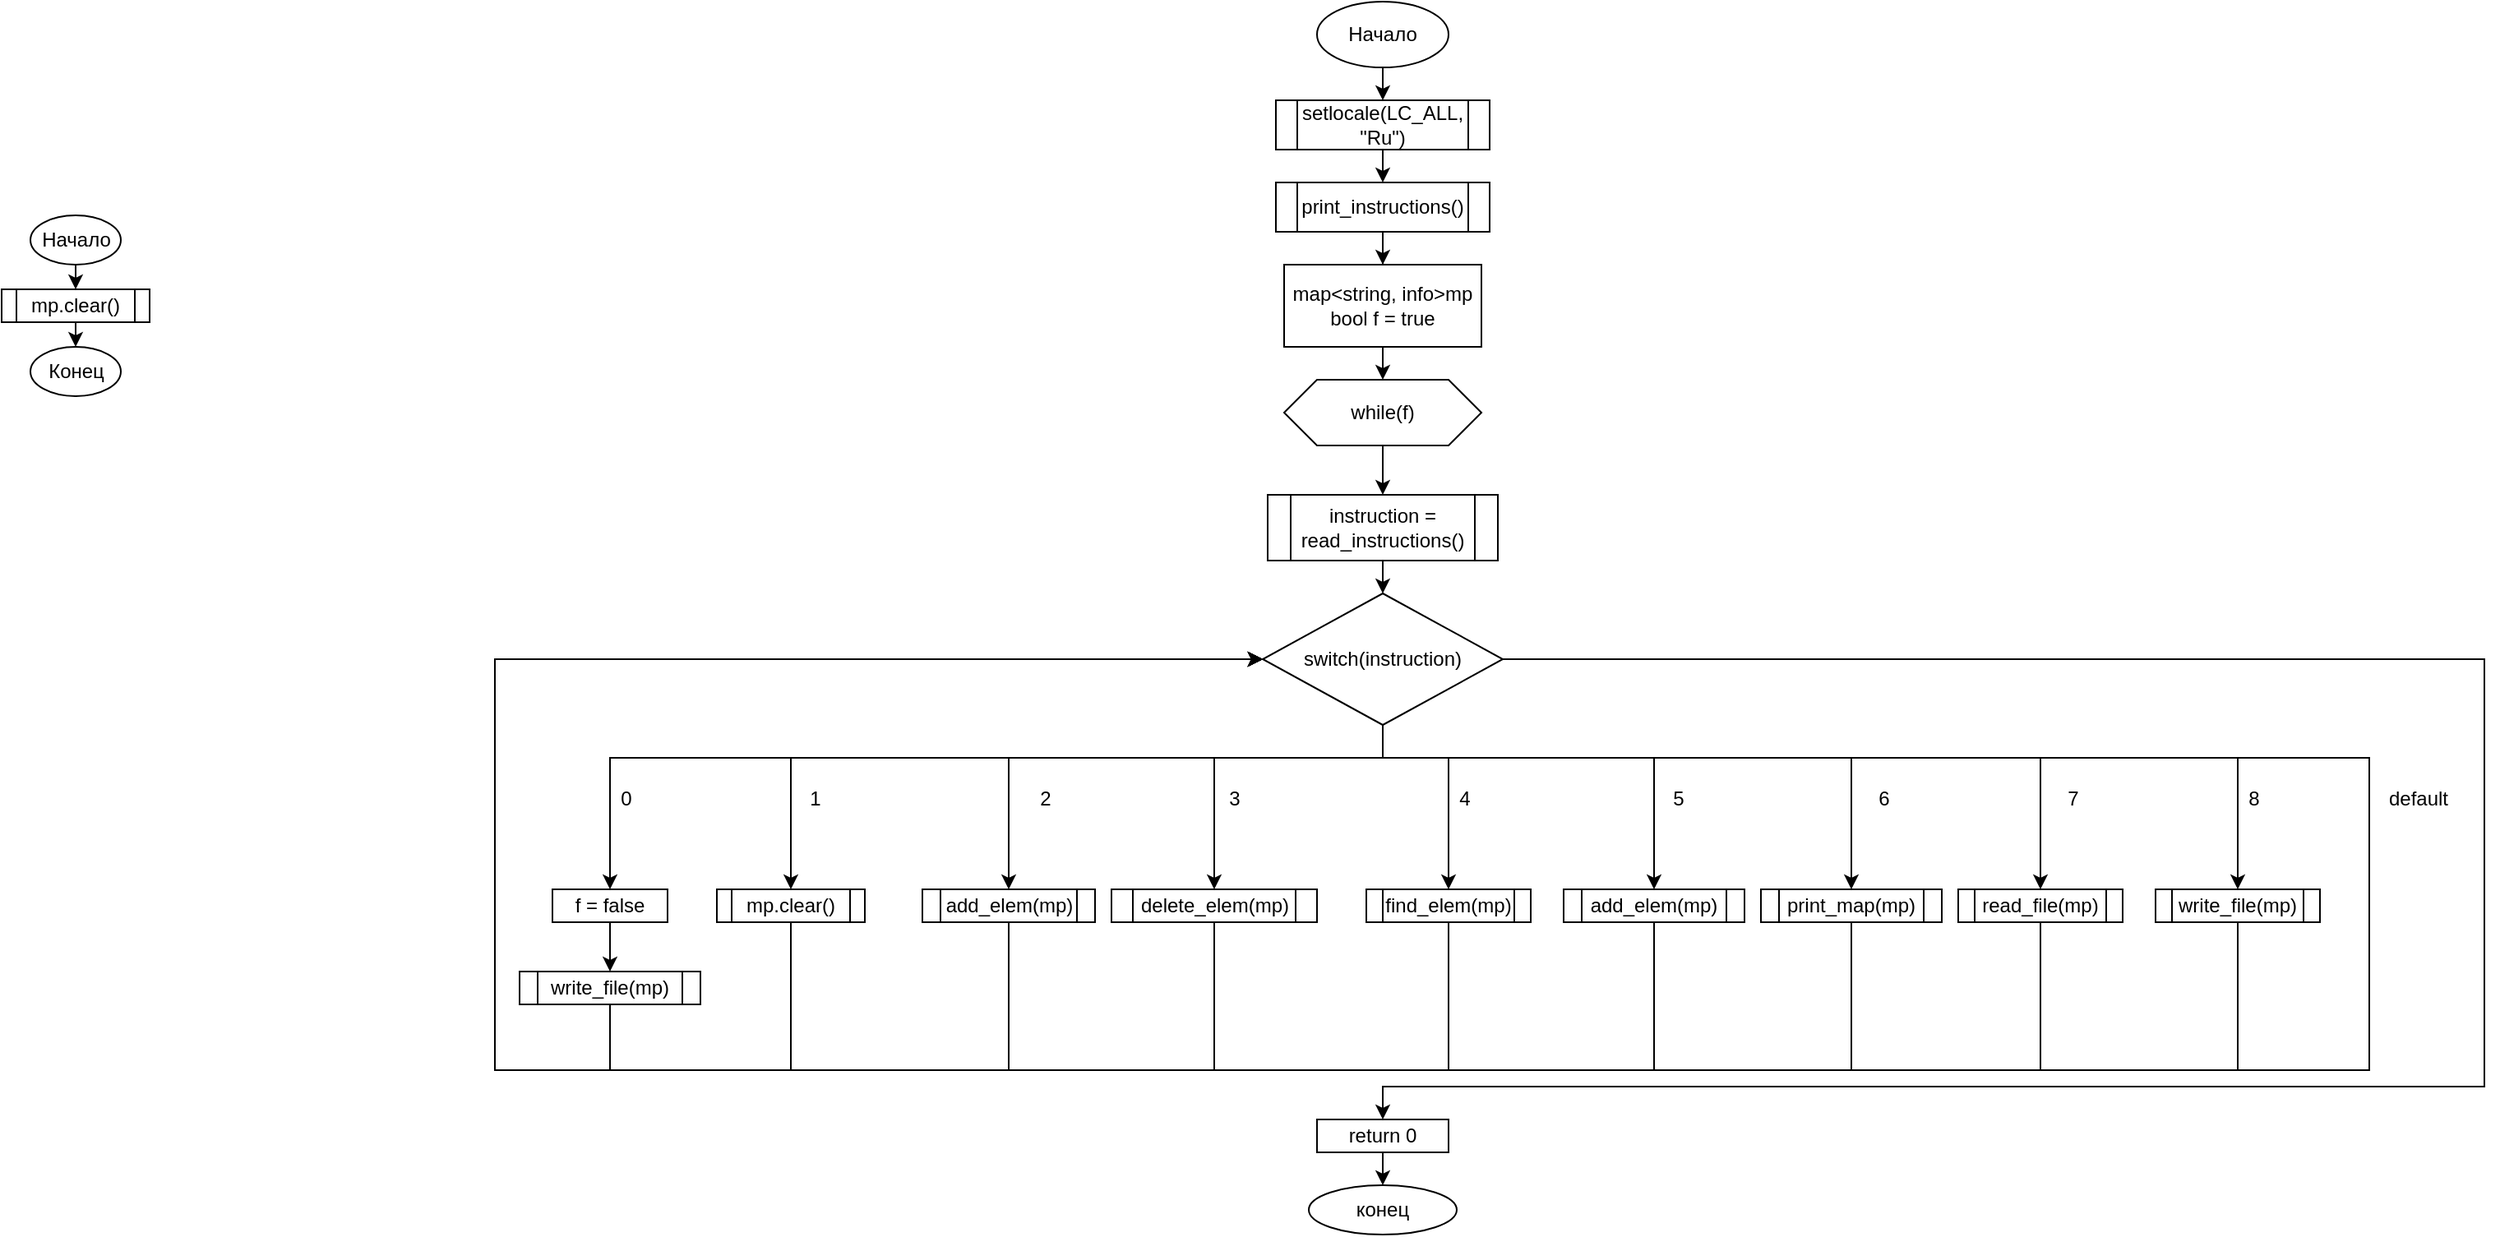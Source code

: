 <mxfile version="24.7.16">
  <diagram id="C5RBs43oDa-KdzZeNtuy" name="Page-1">
    <mxGraphModel dx="2044" dy="563" grid="1" gridSize="10" guides="1" tooltips="1" connect="1" arrows="1" fold="1" page="1" pageScale="1" pageWidth="827" pageHeight="1169" math="0" shadow="0">
      <root>
        <mxCell id="WIyWlLk6GJQsqaUBKTNV-0" />
        <mxCell id="WIyWlLk6GJQsqaUBKTNV-1" parent="WIyWlLk6GJQsqaUBKTNV-0" />
        <mxCell id="reXHQw3YhDLxEnLHSdrt-2" style="edgeStyle=orthogonalEdgeStyle;rounded=0;orthogonalLoop=1;jettySize=auto;html=1;exitX=0.5;exitY=1;exitDx=0;exitDy=0;entryX=0.5;entryY=0;entryDx=0;entryDy=0;" parent="WIyWlLk6GJQsqaUBKTNV-1" source="reXHQw3YhDLxEnLHSdrt-0" target="reXHQw3YhDLxEnLHSdrt-1" edge="1">
          <mxGeometry relative="1" as="geometry" />
        </mxCell>
        <mxCell id="reXHQw3YhDLxEnLHSdrt-0" value="Начало" style="ellipse;whiteSpace=wrap;html=1;" parent="WIyWlLk6GJQsqaUBKTNV-1" vertex="1">
          <mxGeometry x="360" y="130" width="80" height="40" as="geometry" />
        </mxCell>
        <mxCell id="reXHQw3YhDLxEnLHSdrt-4" style="edgeStyle=orthogonalEdgeStyle;rounded=0;orthogonalLoop=1;jettySize=auto;html=1;exitX=0.5;exitY=1;exitDx=0;exitDy=0;entryX=0.5;entryY=0;entryDx=0;entryDy=0;" parent="WIyWlLk6GJQsqaUBKTNV-1" source="reXHQw3YhDLxEnLHSdrt-1" target="reXHQw3YhDLxEnLHSdrt-3" edge="1">
          <mxGeometry relative="1" as="geometry" />
        </mxCell>
        <mxCell id="reXHQw3YhDLxEnLHSdrt-1" value="setlocale(LC_ALL, &quot;Ru&quot;)" style="shape=process;whiteSpace=wrap;html=1;backgroundOutline=1;" parent="WIyWlLk6GJQsqaUBKTNV-1" vertex="1">
          <mxGeometry x="335" y="190" width="130" height="30" as="geometry" />
        </mxCell>
        <mxCell id="reXHQw3YhDLxEnLHSdrt-7" value="" style="edgeStyle=orthogonalEdgeStyle;rounded=0;orthogonalLoop=1;jettySize=auto;html=1;" parent="WIyWlLk6GJQsqaUBKTNV-1" source="reXHQw3YhDLxEnLHSdrt-3" target="reXHQw3YhDLxEnLHSdrt-6" edge="1">
          <mxGeometry relative="1" as="geometry" />
        </mxCell>
        <mxCell id="reXHQw3YhDLxEnLHSdrt-3" value="print_instructions()" style="shape=process;whiteSpace=wrap;html=1;backgroundOutline=1;" parent="WIyWlLk6GJQsqaUBKTNV-1" vertex="1">
          <mxGeometry x="335" y="240" width="130" height="30" as="geometry" />
        </mxCell>
        <mxCell id="reXHQw3YhDLxEnLHSdrt-9" style="edgeStyle=orthogonalEdgeStyle;rounded=0;orthogonalLoop=1;jettySize=auto;html=1;exitX=0.5;exitY=1;exitDx=0;exitDy=0;entryX=0.5;entryY=0;entryDx=0;entryDy=0;" parent="WIyWlLk6GJQsqaUBKTNV-1" source="reXHQw3YhDLxEnLHSdrt-6" target="reXHQw3YhDLxEnLHSdrt-8" edge="1">
          <mxGeometry relative="1" as="geometry" />
        </mxCell>
        <mxCell id="reXHQw3YhDLxEnLHSdrt-6" value="map&amp;lt;string, info&amp;gt;mp&lt;div&gt;bool f = true&lt;/div&gt;" style="whiteSpace=wrap;html=1;" parent="WIyWlLk6GJQsqaUBKTNV-1" vertex="1">
          <mxGeometry x="340" y="290" width="120" height="50" as="geometry" />
        </mxCell>
        <mxCell id="reXHQw3YhDLxEnLHSdrt-13" value="" style="edgeStyle=orthogonalEdgeStyle;rounded=0;orthogonalLoop=1;jettySize=auto;html=1;" parent="WIyWlLk6GJQsqaUBKTNV-1" source="reXHQw3YhDLxEnLHSdrt-8" target="reXHQw3YhDLxEnLHSdrt-12" edge="1">
          <mxGeometry relative="1" as="geometry" />
        </mxCell>
        <mxCell id="reXHQw3YhDLxEnLHSdrt-8" value="while(f)" style="shape=hexagon;perimeter=hexagonPerimeter2;whiteSpace=wrap;html=1;fixedSize=1;" parent="WIyWlLk6GJQsqaUBKTNV-1" vertex="1">
          <mxGeometry x="340" y="360" width="120" height="40" as="geometry" />
        </mxCell>
        <mxCell id="reXHQw3YhDLxEnLHSdrt-15" style="edgeStyle=orthogonalEdgeStyle;rounded=0;orthogonalLoop=1;jettySize=auto;html=1;exitX=0.5;exitY=1;exitDx=0;exitDy=0;entryX=0.5;entryY=0;entryDx=0;entryDy=0;" parent="WIyWlLk6GJQsqaUBKTNV-1" source="reXHQw3YhDLxEnLHSdrt-12" target="reXHQw3YhDLxEnLHSdrt-14" edge="1">
          <mxGeometry relative="1" as="geometry" />
        </mxCell>
        <mxCell id="reXHQw3YhDLxEnLHSdrt-12" value="instruction = read_instructions()" style="shape=process;whiteSpace=wrap;html=1;backgroundOutline=1;" parent="WIyWlLk6GJQsqaUBKTNV-1" vertex="1">
          <mxGeometry x="330" y="430" width="140" height="40" as="geometry" />
        </mxCell>
        <mxCell id="reXHQw3YhDLxEnLHSdrt-18" style="edgeStyle=orthogonalEdgeStyle;rounded=0;orthogonalLoop=1;jettySize=auto;html=1;exitX=0.5;exitY=1;exitDx=0;exitDy=0;entryX=0.5;entryY=0;entryDx=0;entryDy=0;" parent="WIyWlLk6GJQsqaUBKTNV-1" source="reXHQw3YhDLxEnLHSdrt-14" target="reXHQw3YhDLxEnLHSdrt-16" edge="1">
          <mxGeometry relative="1" as="geometry">
            <Array as="points">
              <mxPoint x="400" y="590" />
              <mxPoint x="-70" y="590" />
            </Array>
          </mxGeometry>
        </mxCell>
        <mxCell id="reXHQw3YhDLxEnLHSdrt-34" style="edgeStyle=orthogonalEdgeStyle;rounded=0;orthogonalLoop=1;jettySize=auto;html=1;exitX=0.5;exitY=1;exitDx=0;exitDy=0;entryX=0.5;entryY=0;entryDx=0;entryDy=0;" parent="WIyWlLk6GJQsqaUBKTNV-1" source="reXHQw3YhDLxEnLHSdrt-14" target="reXHQw3YhDLxEnLHSdrt-23" edge="1">
          <mxGeometry relative="1" as="geometry">
            <Array as="points">
              <mxPoint x="400" y="590" />
              <mxPoint x="40" y="590" />
            </Array>
          </mxGeometry>
        </mxCell>
        <mxCell id="reXHQw3YhDLxEnLHSdrt-35" style="edgeStyle=orthogonalEdgeStyle;rounded=0;orthogonalLoop=1;jettySize=auto;html=1;exitX=0.5;exitY=1;exitDx=0;exitDy=0;entryX=0.5;entryY=0;entryDx=0;entryDy=0;" parent="WIyWlLk6GJQsqaUBKTNV-1" source="reXHQw3YhDLxEnLHSdrt-14" target="reXHQw3YhDLxEnLHSdrt-26" edge="1">
          <mxGeometry relative="1" as="geometry">
            <Array as="points">
              <mxPoint x="400" y="590" />
              <mxPoint x="173" y="590" />
            </Array>
          </mxGeometry>
        </mxCell>
        <mxCell id="reXHQw3YhDLxEnLHSdrt-36" style="edgeStyle=orthogonalEdgeStyle;rounded=0;orthogonalLoop=1;jettySize=auto;html=1;exitX=0.5;exitY=1;exitDx=0;exitDy=0;entryX=0.5;entryY=0;entryDx=0;entryDy=0;" parent="WIyWlLk6GJQsqaUBKTNV-1" source="reXHQw3YhDLxEnLHSdrt-14" target="reXHQw3YhDLxEnLHSdrt-27" edge="1">
          <mxGeometry relative="1" as="geometry">
            <Array as="points">
              <mxPoint x="400" y="590" />
              <mxPoint x="298" y="590" />
            </Array>
          </mxGeometry>
        </mxCell>
        <mxCell id="reXHQw3YhDLxEnLHSdrt-37" style="edgeStyle=orthogonalEdgeStyle;rounded=0;orthogonalLoop=1;jettySize=auto;html=1;exitX=0.5;exitY=1;exitDx=0;exitDy=0;entryX=0.5;entryY=0;entryDx=0;entryDy=0;" parent="WIyWlLk6GJQsqaUBKTNV-1" source="reXHQw3YhDLxEnLHSdrt-14" target="reXHQw3YhDLxEnLHSdrt-28" edge="1">
          <mxGeometry relative="1" as="geometry">
            <Array as="points">
              <mxPoint x="400" y="590" />
              <mxPoint x="440" y="590" />
            </Array>
          </mxGeometry>
        </mxCell>
        <mxCell id="reXHQw3YhDLxEnLHSdrt-38" style="edgeStyle=orthogonalEdgeStyle;rounded=0;orthogonalLoop=1;jettySize=auto;html=1;exitX=0.5;exitY=1;exitDx=0;exitDy=0;entryX=0.5;entryY=0;entryDx=0;entryDy=0;" parent="WIyWlLk6GJQsqaUBKTNV-1" source="reXHQw3YhDLxEnLHSdrt-14" target="reXHQw3YhDLxEnLHSdrt-29" edge="1">
          <mxGeometry relative="1" as="geometry">
            <Array as="points">
              <mxPoint x="400" y="590" />
              <mxPoint x="565" y="590" />
            </Array>
          </mxGeometry>
        </mxCell>
        <mxCell id="reXHQw3YhDLxEnLHSdrt-39" style="edgeStyle=orthogonalEdgeStyle;rounded=0;orthogonalLoop=1;jettySize=auto;html=1;exitX=0.5;exitY=1;exitDx=0;exitDy=0;entryX=0.5;entryY=0;entryDx=0;entryDy=0;" parent="WIyWlLk6GJQsqaUBKTNV-1" source="reXHQw3YhDLxEnLHSdrt-14" target="reXHQw3YhDLxEnLHSdrt-30" edge="1">
          <mxGeometry relative="1" as="geometry">
            <Array as="points">
              <mxPoint x="400" y="590" />
              <mxPoint x="685" y="590" />
            </Array>
          </mxGeometry>
        </mxCell>
        <mxCell id="reXHQw3YhDLxEnLHSdrt-40" style="edgeStyle=orthogonalEdgeStyle;rounded=0;orthogonalLoop=1;jettySize=auto;html=1;exitX=0.5;exitY=1;exitDx=0;exitDy=0;entryX=0.5;entryY=0;entryDx=0;entryDy=0;" parent="WIyWlLk6GJQsqaUBKTNV-1" source="reXHQw3YhDLxEnLHSdrt-14" target="reXHQw3YhDLxEnLHSdrt-31" edge="1">
          <mxGeometry relative="1" as="geometry">
            <Array as="points">
              <mxPoint x="400" y="590" />
              <mxPoint x="800" y="590" />
            </Array>
          </mxGeometry>
        </mxCell>
        <mxCell id="reXHQw3YhDLxEnLHSdrt-41" style="edgeStyle=orthogonalEdgeStyle;rounded=0;orthogonalLoop=1;jettySize=auto;html=1;exitX=0.5;exitY=1;exitDx=0;exitDy=0;entryX=0.5;entryY=0;entryDx=0;entryDy=0;" parent="WIyWlLk6GJQsqaUBKTNV-1" source="reXHQw3YhDLxEnLHSdrt-14" target="reXHQw3YhDLxEnLHSdrt-32" edge="1">
          <mxGeometry relative="1" as="geometry">
            <Array as="points">
              <mxPoint x="400" y="590" />
              <mxPoint x="920" y="590" />
            </Array>
          </mxGeometry>
        </mxCell>
        <mxCell id="reXHQw3YhDLxEnLHSdrt-66" style="edgeStyle=orthogonalEdgeStyle;rounded=0;orthogonalLoop=1;jettySize=auto;html=1;exitX=1;exitY=0.5;exitDx=0;exitDy=0;entryX=0.5;entryY=0;entryDx=0;entryDy=0;" parent="WIyWlLk6GJQsqaUBKTNV-1" source="reXHQw3YhDLxEnLHSdrt-14" target="reXHQw3YhDLxEnLHSdrt-65" edge="1">
          <mxGeometry relative="1" as="geometry">
            <Array as="points">
              <mxPoint x="1070" y="530" />
              <mxPoint x="1070" y="790" />
              <mxPoint x="400" y="790" />
            </Array>
          </mxGeometry>
        </mxCell>
        <mxCell id="reXHQw3YhDLxEnLHSdrt-14" value="switch(instruction)" style="rhombus;whiteSpace=wrap;html=1;" parent="WIyWlLk6GJQsqaUBKTNV-1" vertex="1">
          <mxGeometry x="327" y="490" width="146" height="80" as="geometry" />
        </mxCell>
        <mxCell id="reXHQw3YhDLxEnLHSdrt-22" value="" style="edgeStyle=orthogonalEdgeStyle;rounded=0;orthogonalLoop=1;jettySize=auto;html=1;" parent="WIyWlLk6GJQsqaUBKTNV-1" source="reXHQw3YhDLxEnLHSdrt-16" target="reXHQw3YhDLxEnLHSdrt-21" edge="1">
          <mxGeometry relative="1" as="geometry" />
        </mxCell>
        <mxCell id="reXHQw3YhDLxEnLHSdrt-16" value="f = false" style="whiteSpace=wrap;html=1;" parent="WIyWlLk6GJQsqaUBKTNV-1" vertex="1">
          <mxGeometry x="-105" y="670" width="70" height="20" as="geometry" />
        </mxCell>
        <mxCell id="reXHQw3YhDLxEnLHSdrt-55" style="edgeStyle=orthogonalEdgeStyle;rounded=0;orthogonalLoop=1;jettySize=auto;html=1;exitX=0.5;exitY=1;exitDx=0;exitDy=0;entryX=0;entryY=0.5;entryDx=0;entryDy=0;" parent="WIyWlLk6GJQsqaUBKTNV-1" source="reXHQw3YhDLxEnLHSdrt-21" target="reXHQw3YhDLxEnLHSdrt-14" edge="1">
          <mxGeometry relative="1" as="geometry">
            <Array as="points">
              <mxPoint x="-70" y="780" />
              <mxPoint x="-140" y="780" />
              <mxPoint x="-140" y="530" />
            </Array>
          </mxGeometry>
        </mxCell>
        <mxCell id="reXHQw3YhDLxEnLHSdrt-21" value="write_file(mp)" style="shape=process;whiteSpace=wrap;html=1;backgroundOutline=1;" parent="WIyWlLk6GJQsqaUBKTNV-1" vertex="1">
          <mxGeometry x="-125" y="720" width="110" height="20" as="geometry" />
        </mxCell>
        <mxCell id="reXHQw3YhDLxEnLHSdrt-56" style="edgeStyle=orthogonalEdgeStyle;rounded=0;orthogonalLoop=1;jettySize=auto;html=1;exitX=0.5;exitY=1;exitDx=0;exitDy=0;entryX=0;entryY=0.5;entryDx=0;entryDy=0;" parent="WIyWlLk6GJQsqaUBKTNV-1" source="reXHQw3YhDLxEnLHSdrt-23" target="reXHQw3YhDLxEnLHSdrt-14" edge="1">
          <mxGeometry relative="1" as="geometry">
            <Array as="points">
              <mxPoint x="40" y="780" />
              <mxPoint x="-140" y="780" />
              <mxPoint x="-140" y="530" />
            </Array>
          </mxGeometry>
        </mxCell>
        <mxCell id="reXHQw3YhDLxEnLHSdrt-23" value="mp.clear()" style="shape=process;whiteSpace=wrap;html=1;backgroundOutline=1;" parent="WIyWlLk6GJQsqaUBKTNV-1" vertex="1">
          <mxGeometry x="-5" y="670" width="90" height="20" as="geometry" />
        </mxCell>
        <mxCell id="reXHQw3YhDLxEnLHSdrt-57" style="edgeStyle=orthogonalEdgeStyle;rounded=0;orthogonalLoop=1;jettySize=auto;html=1;exitX=0.5;exitY=1;exitDx=0;exitDy=0;entryX=0;entryY=0.5;entryDx=0;entryDy=0;" parent="WIyWlLk6GJQsqaUBKTNV-1" source="reXHQw3YhDLxEnLHSdrt-26" target="reXHQw3YhDLxEnLHSdrt-14" edge="1">
          <mxGeometry relative="1" as="geometry">
            <Array as="points">
              <mxPoint x="172" y="780" />
              <mxPoint x="-140" y="780" />
              <mxPoint x="-140" y="530" />
            </Array>
          </mxGeometry>
        </mxCell>
        <mxCell id="reXHQw3YhDLxEnLHSdrt-26" value="add_elem(mp)" style="shape=process;whiteSpace=wrap;html=1;backgroundOutline=1;" parent="WIyWlLk6GJQsqaUBKTNV-1" vertex="1">
          <mxGeometry x="120" y="670" width="105" height="20" as="geometry" />
        </mxCell>
        <mxCell id="reXHQw3YhDLxEnLHSdrt-58" style="edgeStyle=orthogonalEdgeStyle;rounded=0;orthogonalLoop=1;jettySize=auto;html=1;exitX=0.5;exitY=1;exitDx=0;exitDy=0;entryX=0;entryY=0.5;entryDx=0;entryDy=0;" parent="WIyWlLk6GJQsqaUBKTNV-1" source="reXHQw3YhDLxEnLHSdrt-27" target="reXHQw3YhDLxEnLHSdrt-14" edge="1">
          <mxGeometry relative="1" as="geometry">
            <Array as="points">
              <mxPoint x="298" y="780" />
              <mxPoint x="-140" y="780" />
              <mxPoint x="-140" y="530" />
            </Array>
          </mxGeometry>
        </mxCell>
        <mxCell id="reXHQw3YhDLxEnLHSdrt-27" value="delete_elem(mp)" style="shape=process;whiteSpace=wrap;html=1;backgroundOutline=1;" parent="WIyWlLk6GJQsqaUBKTNV-1" vertex="1">
          <mxGeometry x="235" y="670" width="125" height="20" as="geometry" />
        </mxCell>
        <mxCell id="reXHQw3YhDLxEnLHSdrt-59" style="edgeStyle=orthogonalEdgeStyle;rounded=0;orthogonalLoop=1;jettySize=auto;html=1;exitX=0.5;exitY=1;exitDx=0;exitDy=0;entryX=0;entryY=0.5;entryDx=0;entryDy=0;" parent="WIyWlLk6GJQsqaUBKTNV-1" source="reXHQw3YhDLxEnLHSdrt-28" target="reXHQw3YhDLxEnLHSdrt-14" edge="1">
          <mxGeometry relative="1" as="geometry">
            <Array as="points">
              <mxPoint x="440" y="780" />
              <mxPoint x="-140" y="780" />
              <mxPoint x="-140" y="530" />
            </Array>
          </mxGeometry>
        </mxCell>
        <mxCell id="reXHQw3YhDLxEnLHSdrt-28" value="find_elem(mp)" style="shape=process;whiteSpace=wrap;html=1;backgroundOutline=1;" parent="WIyWlLk6GJQsqaUBKTNV-1" vertex="1">
          <mxGeometry x="390" y="670" width="100" height="20" as="geometry" />
        </mxCell>
        <mxCell id="reXHQw3YhDLxEnLHSdrt-60" style="edgeStyle=orthogonalEdgeStyle;rounded=0;orthogonalLoop=1;jettySize=auto;html=1;exitX=0.5;exitY=1;exitDx=0;exitDy=0;entryX=0;entryY=0.5;entryDx=0;entryDy=0;" parent="WIyWlLk6GJQsqaUBKTNV-1" source="reXHQw3YhDLxEnLHSdrt-29" target="reXHQw3YhDLxEnLHSdrt-14" edge="1">
          <mxGeometry relative="1" as="geometry">
            <Array as="points">
              <mxPoint x="565" y="780" />
              <mxPoint x="-140" y="780" />
              <mxPoint x="-140" y="530" />
            </Array>
          </mxGeometry>
        </mxCell>
        <mxCell id="reXHQw3YhDLxEnLHSdrt-29" value="add_elem(mp)" style="shape=process;whiteSpace=wrap;html=1;backgroundOutline=1;" parent="WIyWlLk6GJQsqaUBKTNV-1" vertex="1">
          <mxGeometry x="510" y="670" width="110" height="20" as="geometry" />
        </mxCell>
        <mxCell id="reXHQw3YhDLxEnLHSdrt-61" style="edgeStyle=orthogonalEdgeStyle;rounded=0;orthogonalLoop=1;jettySize=auto;html=1;exitX=0.5;exitY=1;exitDx=0;exitDy=0;entryX=0;entryY=0.5;entryDx=0;entryDy=0;" parent="WIyWlLk6GJQsqaUBKTNV-1" source="reXHQw3YhDLxEnLHSdrt-30" target="reXHQw3YhDLxEnLHSdrt-14" edge="1">
          <mxGeometry relative="1" as="geometry">
            <Array as="points">
              <mxPoint x="685" y="780" />
              <mxPoint x="-140" y="780" />
              <mxPoint x="-140" y="530" />
            </Array>
          </mxGeometry>
        </mxCell>
        <mxCell id="reXHQw3YhDLxEnLHSdrt-30" value="print_map(mp)" style="shape=process;whiteSpace=wrap;html=1;backgroundOutline=1;" parent="WIyWlLk6GJQsqaUBKTNV-1" vertex="1">
          <mxGeometry x="630" y="670" width="110" height="20" as="geometry" />
        </mxCell>
        <mxCell id="reXHQw3YhDLxEnLHSdrt-62" style="edgeStyle=orthogonalEdgeStyle;rounded=0;orthogonalLoop=1;jettySize=auto;html=1;exitX=0.5;exitY=1;exitDx=0;exitDy=0;entryX=0;entryY=0.5;entryDx=0;entryDy=0;" parent="WIyWlLk6GJQsqaUBKTNV-1" source="reXHQw3YhDLxEnLHSdrt-31" target="reXHQw3YhDLxEnLHSdrt-14" edge="1">
          <mxGeometry relative="1" as="geometry">
            <Array as="points">
              <mxPoint x="800" y="780" />
              <mxPoint x="-140" y="780" />
              <mxPoint x="-140" y="530" />
            </Array>
          </mxGeometry>
        </mxCell>
        <mxCell id="reXHQw3YhDLxEnLHSdrt-31" value="read_file(mp)" style="shape=process;whiteSpace=wrap;html=1;backgroundOutline=1;" parent="WIyWlLk6GJQsqaUBKTNV-1" vertex="1">
          <mxGeometry x="750" y="670" width="100" height="20" as="geometry" />
        </mxCell>
        <mxCell id="reXHQw3YhDLxEnLHSdrt-63" style="edgeStyle=orthogonalEdgeStyle;rounded=0;orthogonalLoop=1;jettySize=auto;html=1;exitX=0.5;exitY=1;exitDx=0;exitDy=0;entryX=0;entryY=0.5;entryDx=0;entryDy=0;" parent="WIyWlLk6GJQsqaUBKTNV-1" source="reXHQw3YhDLxEnLHSdrt-32" target="reXHQw3YhDLxEnLHSdrt-14" edge="1">
          <mxGeometry relative="1" as="geometry">
            <Array as="points">
              <mxPoint x="920" y="780" />
              <mxPoint x="-140" y="780" />
              <mxPoint x="-140" y="530" />
            </Array>
          </mxGeometry>
        </mxCell>
        <mxCell id="reXHQw3YhDLxEnLHSdrt-32" value="write_file(mp)" style="shape=process;whiteSpace=wrap;html=1;backgroundOutline=1;" parent="WIyWlLk6GJQsqaUBKTNV-1" vertex="1">
          <mxGeometry x="870" y="670" width="100" height="20" as="geometry" />
        </mxCell>
        <mxCell id="reXHQw3YhDLxEnLHSdrt-42" value="0" style="text;html=1;align=center;verticalAlign=middle;whiteSpace=wrap;rounded=0;" parent="WIyWlLk6GJQsqaUBKTNV-1" vertex="1">
          <mxGeometry x="-90" y="600" width="60" height="30" as="geometry" />
        </mxCell>
        <mxCell id="reXHQw3YhDLxEnLHSdrt-43" value="1" style="text;html=1;align=center;verticalAlign=middle;whiteSpace=wrap;rounded=0;" parent="WIyWlLk6GJQsqaUBKTNV-1" vertex="1">
          <mxGeometry x="25" y="600" width="60" height="30" as="geometry" />
        </mxCell>
        <mxCell id="reXHQw3YhDLxEnLHSdrt-44" value="2" style="text;html=1;align=center;verticalAlign=middle;whiteSpace=wrap;rounded=0;" parent="WIyWlLk6GJQsqaUBKTNV-1" vertex="1">
          <mxGeometry x="165" y="600" width="60" height="30" as="geometry" />
        </mxCell>
        <mxCell id="reXHQw3YhDLxEnLHSdrt-45" value="3" style="text;html=1;align=center;verticalAlign=middle;whiteSpace=wrap;rounded=0;" parent="WIyWlLk6GJQsqaUBKTNV-1" vertex="1">
          <mxGeometry x="280" y="600" width="60" height="30" as="geometry" />
        </mxCell>
        <mxCell id="reXHQw3YhDLxEnLHSdrt-46" value="4" style="text;html=1;align=center;verticalAlign=middle;whiteSpace=wrap;rounded=0;" parent="WIyWlLk6GJQsqaUBKTNV-1" vertex="1">
          <mxGeometry x="420" y="600" width="60" height="30" as="geometry" />
        </mxCell>
        <mxCell id="reXHQw3YhDLxEnLHSdrt-47" value="5" style="text;html=1;align=center;verticalAlign=middle;whiteSpace=wrap;rounded=0;" parent="WIyWlLk6GJQsqaUBKTNV-1" vertex="1">
          <mxGeometry x="550" y="600" width="60" height="30" as="geometry" />
        </mxCell>
        <mxCell id="reXHQw3YhDLxEnLHSdrt-48" value="6" style="text;html=1;align=center;verticalAlign=middle;whiteSpace=wrap;rounded=0;" parent="WIyWlLk6GJQsqaUBKTNV-1" vertex="1">
          <mxGeometry x="675" y="600" width="60" height="30" as="geometry" />
        </mxCell>
        <mxCell id="reXHQw3YhDLxEnLHSdrt-49" value="7" style="text;html=1;align=center;verticalAlign=middle;whiteSpace=wrap;rounded=0;" parent="WIyWlLk6GJQsqaUBKTNV-1" vertex="1">
          <mxGeometry x="790" y="600" width="60" height="30" as="geometry" />
        </mxCell>
        <mxCell id="reXHQw3YhDLxEnLHSdrt-50" value="8" style="text;html=1;align=center;verticalAlign=middle;whiteSpace=wrap;rounded=0;" parent="WIyWlLk6GJQsqaUBKTNV-1" vertex="1">
          <mxGeometry x="900" y="600" width="60" height="30" as="geometry" />
        </mxCell>
        <mxCell id="reXHQw3YhDLxEnLHSdrt-52" style="edgeStyle=orthogonalEdgeStyle;rounded=0;orthogonalLoop=1;jettySize=auto;html=1;exitX=0.5;exitY=1;exitDx=0;exitDy=0;entryX=0;entryY=0.5;entryDx=0;entryDy=0;" parent="WIyWlLk6GJQsqaUBKTNV-1" source="reXHQw3YhDLxEnLHSdrt-14" target="reXHQw3YhDLxEnLHSdrt-14" edge="1">
          <mxGeometry relative="1" as="geometry">
            <Array as="points">
              <mxPoint x="400" y="590" />
              <mxPoint x="1000" y="590" />
              <mxPoint x="1000" y="780" />
              <mxPoint x="-140" y="780" />
              <mxPoint x="-140" y="530" />
            </Array>
          </mxGeometry>
        </mxCell>
        <mxCell id="reXHQw3YhDLxEnLHSdrt-53" value="default" style="text;html=1;align=center;verticalAlign=middle;whiteSpace=wrap;rounded=0;" parent="WIyWlLk6GJQsqaUBKTNV-1" vertex="1">
          <mxGeometry x="1000" y="600" width="60" height="30" as="geometry" />
        </mxCell>
        <mxCell id="reXHQw3YhDLxEnLHSdrt-68" style="edgeStyle=orthogonalEdgeStyle;rounded=0;orthogonalLoop=1;jettySize=auto;html=1;exitX=0.5;exitY=1;exitDx=0;exitDy=0;entryX=0.5;entryY=0;entryDx=0;entryDy=0;" parent="WIyWlLk6GJQsqaUBKTNV-1" source="reXHQw3YhDLxEnLHSdrt-65" target="reXHQw3YhDLxEnLHSdrt-67" edge="1">
          <mxGeometry relative="1" as="geometry" />
        </mxCell>
        <mxCell id="reXHQw3YhDLxEnLHSdrt-65" value="return 0" style="rounded=0;whiteSpace=wrap;html=1;" parent="WIyWlLk6GJQsqaUBKTNV-1" vertex="1">
          <mxGeometry x="360" y="810" width="80" height="20" as="geometry" />
        </mxCell>
        <mxCell id="reXHQw3YhDLxEnLHSdrt-67" value="конец" style="ellipse;whiteSpace=wrap;html=1;" parent="WIyWlLk6GJQsqaUBKTNV-1" vertex="1">
          <mxGeometry x="355" y="850" width="90" height="30" as="geometry" />
        </mxCell>
        <mxCell id="4j7lmwH9Kt26rjwQ1CUv-4" style="edgeStyle=orthogonalEdgeStyle;rounded=0;orthogonalLoop=1;jettySize=auto;html=1;exitX=0.5;exitY=1;exitDx=0;exitDy=0;entryX=0.5;entryY=0;entryDx=0;entryDy=0;" edge="1" parent="WIyWlLk6GJQsqaUBKTNV-1" source="4j7lmwH9Kt26rjwQ1CUv-0" target="4j7lmwH9Kt26rjwQ1CUv-2">
          <mxGeometry relative="1" as="geometry" />
        </mxCell>
        <mxCell id="4j7lmwH9Kt26rjwQ1CUv-0" value="mp.clear()" style="shape=process;whiteSpace=wrap;html=1;backgroundOutline=1;" vertex="1" parent="WIyWlLk6GJQsqaUBKTNV-1">
          <mxGeometry x="-440" y="305" width="90" height="20" as="geometry" />
        </mxCell>
        <mxCell id="4j7lmwH9Kt26rjwQ1CUv-3" style="edgeStyle=orthogonalEdgeStyle;rounded=0;orthogonalLoop=1;jettySize=auto;html=1;exitX=0.5;exitY=1;exitDx=0;exitDy=0;entryX=0.5;entryY=0;entryDx=0;entryDy=0;" edge="1" parent="WIyWlLk6GJQsqaUBKTNV-1" source="4j7lmwH9Kt26rjwQ1CUv-1" target="4j7lmwH9Kt26rjwQ1CUv-0">
          <mxGeometry relative="1" as="geometry" />
        </mxCell>
        <mxCell id="4j7lmwH9Kt26rjwQ1CUv-1" value="Начало" style="ellipse;whiteSpace=wrap;html=1;" vertex="1" parent="WIyWlLk6GJQsqaUBKTNV-1">
          <mxGeometry x="-422.5" y="260" width="55" height="30" as="geometry" />
        </mxCell>
        <mxCell id="4j7lmwH9Kt26rjwQ1CUv-2" value="Конец" style="ellipse;whiteSpace=wrap;html=1;" vertex="1" parent="WIyWlLk6GJQsqaUBKTNV-1">
          <mxGeometry x="-422.5" y="340" width="55" height="30" as="geometry" />
        </mxCell>
      </root>
    </mxGraphModel>
  </diagram>
</mxfile>

